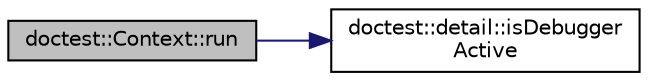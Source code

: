 digraph "doctest::Context::run"
{
 // LATEX_PDF_SIZE
  edge [fontname="Helvetica",fontsize="10",labelfontname="Helvetica",labelfontsize="10"];
  node [fontname="Helvetica",fontsize="10",shape=record];
  rankdir="LR";
  Node1 [label="doctest::Context::run",height=0.2,width=0.4,color="black", fillcolor="grey75", style="filled", fontcolor="black",tooltip=" "];
  Node1 -> Node2 [color="midnightblue",fontsize="10",style="solid",fontname="Helvetica"];
  Node2 [label="doctest::detail::isDebugger\lActive",height=0.2,width=0.4,color="black", fillcolor="white", style="filled",URL="$namespacedoctest_1_1detail.html#a013828c4e677241cc26aeea33f762710",tooltip=" "];
}
